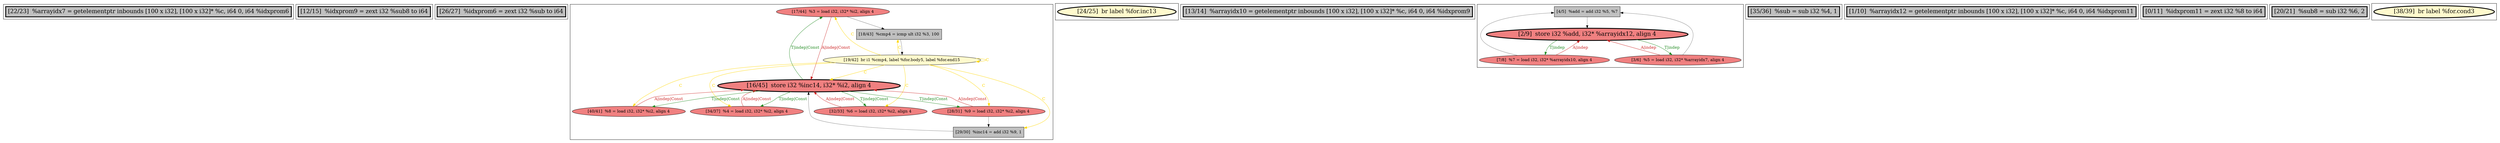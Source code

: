 
digraph G {





subgraph cluster11 {


node374 [penwidth=3.0,fontsize=20,fillcolor=grey,label="[22/23]  %arrayidx7 = getelementptr inbounds [100 x i32], [100 x i32]* %c, i64 0, i64 %idxprom6",shape=rectangle,style=filled ]



}

subgraph cluster10 {


node373 [penwidth=3.0,fontsize=20,fillcolor=grey,label="[12/15]  %idxprom9 = zext i32 %sub8 to i64",shape=rectangle,style=filled ]



}

subgraph cluster9 {


node372 [penwidth=3.0,fontsize=20,fillcolor=grey,label="[26/27]  %idxprom6 = zext i32 %sub to i64",shape=rectangle,style=filled ]



}

subgraph cluster8 {


node369 [fillcolor=lightcoral,label="[17/44]  %3 = load i32, i32* %i2, align 4",shape=ellipse,style=filled ]
node365 [fillcolor=lemonchiffon,label="[19/42]  br i1 %cmp4, label %for.body5, label %for.end15",shape=ellipse,style=filled ]
node371 [fillcolor=lightcoral,label="[32/33]  %6 = load i32, i32* %i2, align 4",shape=ellipse,style=filled ]
node363 [fillcolor=lightcoral,label="[28/31]  %9 = load i32, i32* %i2, align 4",shape=ellipse,style=filled ]
node366 [fillcolor=lightcoral,label="[40/41]  %8 = load i32, i32* %i2, align 4",shape=ellipse,style=filled ]
node370 [fillcolor=lightcoral,label="[34/37]  %4 = load i32, i32* %i2, align 4",shape=ellipse,style=filled ]
node364 [penwidth=3.0,fontsize=20,fillcolor=lightcoral,label="[16/45]  store i32 %inc14, i32* %i2, align 4",shape=ellipse,style=filled ]
node368 [fillcolor=grey,label="[29/30]  %inc14 = add i32 %9, 1",shape=rectangle,style=filled ]
node367 [fillcolor=grey,label="[18/43]  %cmp4 = icmp ult i32 %3, 100",shape=rectangle,style=filled ]

node365->node371 [style=solid,color=gold,label="C",penwidth=1.0,fontcolor=gold ]
node365->node366 [style=solid,color=gold,label="C",penwidth=1.0,fontcolor=gold ]
node365->node365 [style=solid,color=gold,label="C",penwidth=1.0,fontcolor=gold ]
node363->node368 [style=solid,color=black,label="",penwidth=0.5,fontcolor=black ]
node365->node364 [style=solid,color=gold,label="C",penwidth=1.0,fontcolor=gold ]
node365->node369 [style=solid,color=gold,label="C",penwidth=1.0,fontcolor=gold ]
node364->node370 [style=solid,color=forestgreen,label="T|indep|Const",penwidth=1.0,fontcolor=forestgreen ]
node364->node366 [style=solid,color=forestgreen,label="T|indep|Const",penwidth=1.0,fontcolor=forestgreen ]
node366->node364 [style=solid,color=firebrick3,label="A|indep|Const",penwidth=1.0,fontcolor=firebrick3 ]
node367->node365 [style=solid,color=black,label="",penwidth=0.5,fontcolor=black ]
node369->node367 [style=solid,color=black,label="",penwidth=0.5,fontcolor=black ]
node365->node370 [style=solid,color=gold,label="C",penwidth=1.0,fontcolor=gold ]
node365->node368 [style=solid,color=gold,label="C",penwidth=1.0,fontcolor=gold ]
node368->node364 [style=solid,color=black,label="",penwidth=0.5,fontcolor=black ]
node369->node364 [style=solid,color=firebrick3,label="A|indep|Const",penwidth=1.0,fontcolor=firebrick3 ]
node365->node367 [style=solid,color=gold,label="C",penwidth=1.0,fontcolor=gold ]
node365->node363 [style=solid,color=gold,label="C",penwidth=1.0,fontcolor=gold ]
node371->node364 [style=solid,color=firebrick3,label="A|indep|Const",penwidth=1.0,fontcolor=firebrick3 ]
node364->node369 [style=solid,color=forestgreen,label="T|indep|Const",penwidth=1.0,fontcolor=forestgreen ]
node364->node363 [style=solid,color=forestgreen,label="T|indep|Const",penwidth=1.0,fontcolor=forestgreen ]
node370->node364 [style=solid,color=firebrick3,label="A|indep|Const",penwidth=1.0,fontcolor=firebrick3 ]
node363->node364 [style=solid,color=firebrick3,label="A|indep|Const",penwidth=1.0,fontcolor=firebrick3 ]
node364->node371 [style=solid,color=forestgreen,label="T|indep|Const",penwidth=1.0,fontcolor=forestgreen ]


}

subgraph cluster7 {


node362 [penwidth=3.0,fontsize=20,fillcolor=lemonchiffon,label="[24/25]  br label %for.inc13",shape=ellipse,style=filled ]



}

subgraph cluster6 {


node361 [penwidth=3.0,fontsize=20,fillcolor=grey,label="[13/14]  %arrayidx10 = getelementptr inbounds [100 x i32], [100 x i32]* %c, i64 0, i64 %idxprom9",shape=rectangle,style=filled ]



}

subgraph cluster0 {


node355 [fillcolor=grey,label="[4/5]  %add = add i32 %5, %7",shape=rectangle,style=filled ]
node354 [penwidth=3.0,fontsize=20,fillcolor=lightcoral,label="[2/9]  store i32 %add, i32* %arrayidx12, align 4",shape=ellipse,style=filled ]
node352 [fillcolor=lightcoral,label="[7/8]  %7 = load i32, i32* %arrayidx10, align 4",shape=ellipse,style=filled ]
node353 [fillcolor=lightcoral,label="[3/6]  %5 = load i32, i32* %arrayidx7, align 4",shape=ellipse,style=filled ]

node353->node355 [style=solid,color=black,label="",penwidth=0.5,fontcolor=black ]
node355->node354 [style=solid,color=black,label="",penwidth=0.5,fontcolor=black ]
node353->node354 [style=solid,color=firebrick3,label="A|indep",penwidth=1.0,fontcolor=firebrick3 ]
node352->node355 [style=solid,color=black,label="",penwidth=0.5,fontcolor=black ]
node352->node354 [style=solid,color=firebrick3,label="A|indep",penwidth=1.0,fontcolor=firebrick3 ]
node354->node352 [style=solid,color=forestgreen,label="T|indep",penwidth=1.0,fontcolor=forestgreen ]
node354->node353 [style=solid,color=forestgreen,label="T|indep",penwidth=1.0,fontcolor=forestgreen ]


}

subgraph cluster5 {


node360 [penwidth=3.0,fontsize=20,fillcolor=grey,label="[35/36]  %sub = sub i32 %4, 1",shape=rectangle,style=filled ]



}

subgraph cluster1 {


node356 [penwidth=3.0,fontsize=20,fillcolor=grey,label="[1/10]  %arrayidx12 = getelementptr inbounds [100 x i32], [100 x i32]* %c, i64 0, i64 %idxprom11",shape=rectangle,style=filled ]



}

subgraph cluster2 {


node357 [penwidth=3.0,fontsize=20,fillcolor=grey,label="[0/11]  %idxprom11 = zext i32 %8 to i64",shape=rectangle,style=filled ]



}

subgraph cluster3 {


node358 [penwidth=3.0,fontsize=20,fillcolor=grey,label="[20/21]  %sub8 = sub i32 %6, 2",shape=rectangle,style=filled ]



}

subgraph cluster4 {


node359 [penwidth=3.0,fontsize=20,fillcolor=lemonchiffon,label="[38/39]  br label %for.cond3",shape=ellipse,style=filled ]



}

}
